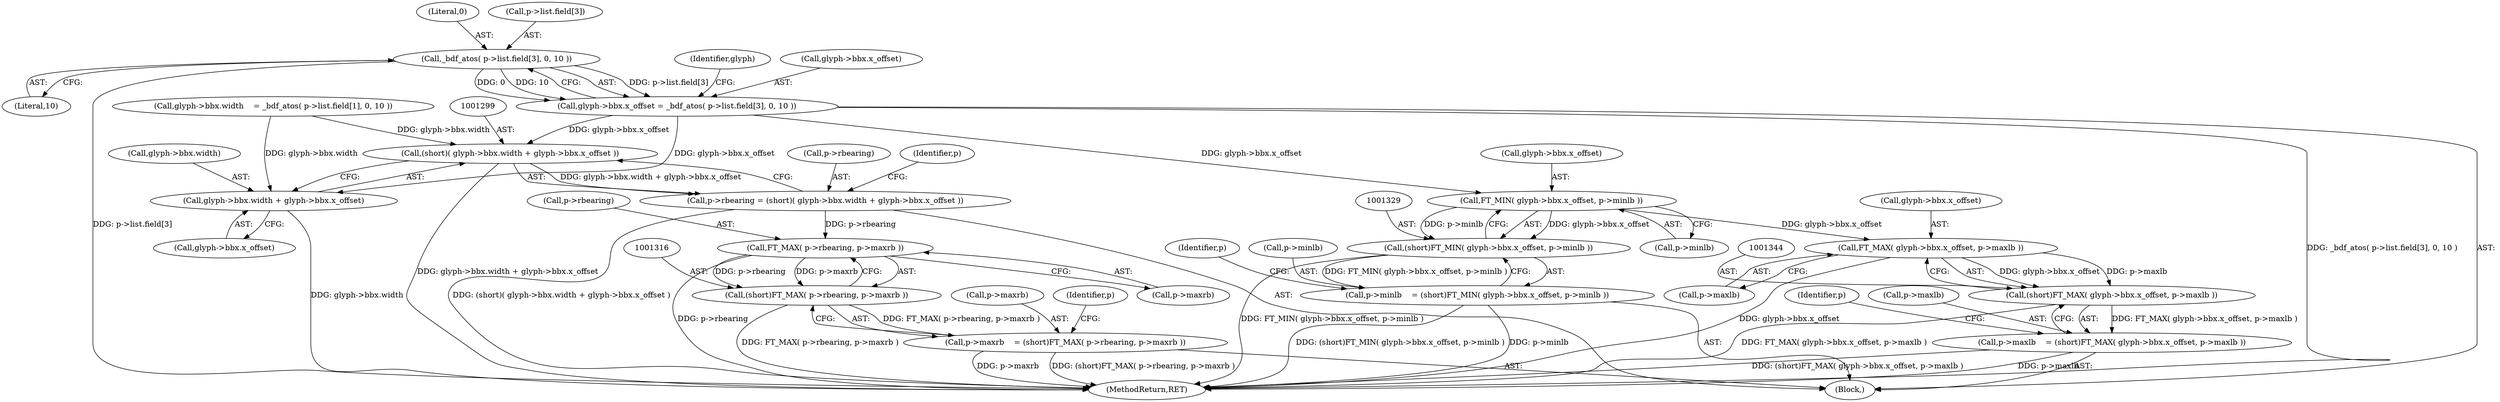 digraph "0_savannah_07bdb6e289c7954e2a533039dc93c1c136099d2d@array" {
"1001205" [label="(Call,_bdf_atos( p->list.field[3], 0, 10 ))"];
"1001199" [label="(Call,glyph->bbx.x_offset = _bdf_atos( p->list.field[3], 0, 10 ))"];
"1001298" [label="(Call,(short)( glyph->bbx.width + glyph->bbx.x_offset ))"];
"1001294" [label="(Call,p->rbearing = (short)( glyph->bbx.width + glyph->bbx.x_offset ))"];
"1001317" [label="(Call,FT_MAX( p->rbearing, p->maxrb ))"];
"1001315" [label="(Call,(short)FT_MAX( p->rbearing, p->maxrb ))"];
"1001311" [label="(Call,p->maxrb    = (short)FT_MAX( p->rbearing, p->maxrb ))"];
"1001300" [label="(Call,glyph->bbx.width + glyph->bbx.x_offset)"];
"1001330" [label="(Call,FT_MIN( glyph->bbx.x_offset, p->minlb ))"];
"1001328" [label="(Call,(short)FT_MIN( glyph->bbx.x_offset, p->minlb ))"];
"1001324" [label="(Call,p->minlb    = (short)FT_MIN( glyph->bbx.x_offset, p->minlb ))"];
"1001345" [label="(Call,FT_MAX( glyph->bbx.x_offset, p->maxlb ))"];
"1001343" [label="(Call,(short)FT_MAX( glyph->bbx.x_offset, p->maxlb ))"];
"1001339" [label="(Call,p->maxlb    = (short)FT_MAX( glyph->bbx.x_offset, p->maxlb ))"];
"1001315" [label="(Call,(short)FT_MAX( p->rbearing, p->maxrb ))"];
"1001301" [label="(Call,glyph->bbx.width)"];
"1001340" [label="(Call,p->maxlb)"];
"1001318" [label="(Call,p->rbearing)"];
"1001312" [label="(Call,p->maxrb)"];
"1001317" [label="(Call,FT_MAX( p->rbearing, p->maxrb ))"];
"1001311" [label="(Call,p->maxrb    = (short)FT_MAX( p->rbearing, p->maxrb ))"];
"1001326" [label="(Identifier,p)"];
"1001213" [label="(Literal,0)"];
"1001214" [label="(Literal,10)"];
"1001313" [label="(Identifier,p)"];
"1001206" [label="(Call,p->list.field[3])"];
"1001294" [label="(Call,p->rbearing = (short)( glyph->bbx.width + glyph->bbx.x_offset ))"];
"1001143" [label="(Block,)"];
"1001343" [label="(Call,(short)FT_MAX( glyph->bbx.x_offset, p->maxlb ))"];
"1001218" [label="(Identifier,glyph)"];
"1001351" [label="(Call,p->maxlb)"];
"1001358" [label="(Identifier,p)"];
"1001325" [label="(Call,p->minlb)"];
"1001205" [label="(Call,_bdf_atos( p->list.field[3], 0, 10 ))"];
"1001324" [label="(Call,p->minlb    = (short)FT_MIN( glyph->bbx.x_offset, p->minlb ))"];
"1001298" [label="(Call,(short)( glyph->bbx.width + glyph->bbx.x_offset ))"];
"1001306" [label="(Call,glyph->bbx.x_offset)"];
"1001341" [label="(Identifier,p)"];
"1001346" [label="(Call,glyph->bbx.x_offset)"];
"1001330" [label="(Call,FT_MIN( glyph->bbx.x_offset, p->minlb ))"];
"1001295" [label="(Call,p->rbearing)"];
"1001200" [label="(Call,glyph->bbx.x_offset)"];
"1001167" [label="(Call,glyph->bbx.width    = _bdf_atos( p->list.field[1], 0, 10 ))"];
"1001331" [label="(Call,glyph->bbx.x_offset)"];
"1001300" [label="(Call,glyph->bbx.width + glyph->bbx.x_offset)"];
"1001336" [label="(Call,p->minlb)"];
"1001328" [label="(Call,(short)FT_MIN( glyph->bbx.x_offset, p->minlb ))"];
"1001321" [label="(Call,p->maxrb)"];
"1001345" [label="(Call,FT_MAX( glyph->bbx.x_offset, p->maxlb ))"];
"1001568" [label="(MethodReturn,RET)"];
"1001339" [label="(Call,p->maxlb    = (short)FT_MAX( glyph->bbx.x_offset, p->maxlb ))"];
"1001199" [label="(Call,glyph->bbx.x_offset = _bdf_atos( p->list.field[3], 0, 10 ))"];
"1001205" -> "1001199"  [label="AST: "];
"1001205" -> "1001214"  [label="CFG: "];
"1001206" -> "1001205"  [label="AST: "];
"1001213" -> "1001205"  [label="AST: "];
"1001214" -> "1001205"  [label="AST: "];
"1001199" -> "1001205"  [label="CFG: "];
"1001205" -> "1001568"  [label="DDG: p->list.field[3]"];
"1001205" -> "1001199"  [label="DDG: p->list.field[3]"];
"1001205" -> "1001199"  [label="DDG: 0"];
"1001205" -> "1001199"  [label="DDG: 10"];
"1001199" -> "1001143"  [label="AST: "];
"1001200" -> "1001199"  [label="AST: "];
"1001218" -> "1001199"  [label="CFG: "];
"1001199" -> "1001568"  [label="DDG: _bdf_atos( p->list.field[3], 0, 10 )"];
"1001199" -> "1001298"  [label="DDG: glyph->bbx.x_offset"];
"1001199" -> "1001300"  [label="DDG: glyph->bbx.x_offset"];
"1001199" -> "1001330"  [label="DDG: glyph->bbx.x_offset"];
"1001298" -> "1001294"  [label="AST: "];
"1001298" -> "1001300"  [label="CFG: "];
"1001299" -> "1001298"  [label="AST: "];
"1001300" -> "1001298"  [label="AST: "];
"1001294" -> "1001298"  [label="CFG: "];
"1001298" -> "1001568"  [label="DDG: glyph->bbx.width + glyph->bbx.x_offset"];
"1001298" -> "1001294"  [label="DDG: glyph->bbx.width + glyph->bbx.x_offset"];
"1001167" -> "1001298"  [label="DDG: glyph->bbx.width"];
"1001294" -> "1001143"  [label="AST: "];
"1001295" -> "1001294"  [label="AST: "];
"1001313" -> "1001294"  [label="CFG: "];
"1001294" -> "1001568"  [label="DDG: (short)( glyph->bbx.width + glyph->bbx.x_offset )"];
"1001294" -> "1001317"  [label="DDG: p->rbearing"];
"1001317" -> "1001315"  [label="AST: "];
"1001317" -> "1001321"  [label="CFG: "];
"1001318" -> "1001317"  [label="AST: "];
"1001321" -> "1001317"  [label="AST: "];
"1001315" -> "1001317"  [label="CFG: "];
"1001317" -> "1001568"  [label="DDG: p->rbearing"];
"1001317" -> "1001315"  [label="DDG: p->rbearing"];
"1001317" -> "1001315"  [label="DDG: p->maxrb"];
"1001315" -> "1001311"  [label="AST: "];
"1001316" -> "1001315"  [label="AST: "];
"1001311" -> "1001315"  [label="CFG: "];
"1001315" -> "1001568"  [label="DDG: FT_MAX( p->rbearing, p->maxrb )"];
"1001315" -> "1001311"  [label="DDG: FT_MAX( p->rbearing, p->maxrb )"];
"1001311" -> "1001143"  [label="AST: "];
"1001312" -> "1001311"  [label="AST: "];
"1001326" -> "1001311"  [label="CFG: "];
"1001311" -> "1001568"  [label="DDG: p->maxrb"];
"1001311" -> "1001568"  [label="DDG: (short)FT_MAX( p->rbearing, p->maxrb )"];
"1001300" -> "1001306"  [label="CFG: "];
"1001301" -> "1001300"  [label="AST: "];
"1001306" -> "1001300"  [label="AST: "];
"1001300" -> "1001568"  [label="DDG: glyph->bbx.width"];
"1001167" -> "1001300"  [label="DDG: glyph->bbx.width"];
"1001330" -> "1001328"  [label="AST: "];
"1001330" -> "1001336"  [label="CFG: "];
"1001331" -> "1001330"  [label="AST: "];
"1001336" -> "1001330"  [label="AST: "];
"1001328" -> "1001330"  [label="CFG: "];
"1001330" -> "1001328"  [label="DDG: glyph->bbx.x_offset"];
"1001330" -> "1001328"  [label="DDG: p->minlb"];
"1001330" -> "1001345"  [label="DDG: glyph->bbx.x_offset"];
"1001328" -> "1001324"  [label="AST: "];
"1001329" -> "1001328"  [label="AST: "];
"1001324" -> "1001328"  [label="CFG: "];
"1001328" -> "1001568"  [label="DDG: FT_MIN( glyph->bbx.x_offset, p->minlb )"];
"1001328" -> "1001324"  [label="DDG: FT_MIN( glyph->bbx.x_offset, p->minlb )"];
"1001324" -> "1001143"  [label="AST: "];
"1001325" -> "1001324"  [label="AST: "];
"1001341" -> "1001324"  [label="CFG: "];
"1001324" -> "1001568"  [label="DDG: (short)FT_MIN( glyph->bbx.x_offset, p->minlb )"];
"1001324" -> "1001568"  [label="DDG: p->minlb"];
"1001345" -> "1001343"  [label="AST: "];
"1001345" -> "1001351"  [label="CFG: "];
"1001346" -> "1001345"  [label="AST: "];
"1001351" -> "1001345"  [label="AST: "];
"1001343" -> "1001345"  [label="CFG: "];
"1001345" -> "1001568"  [label="DDG: glyph->bbx.x_offset"];
"1001345" -> "1001343"  [label="DDG: glyph->bbx.x_offset"];
"1001345" -> "1001343"  [label="DDG: p->maxlb"];
"1001343" -> "1001339"  [label="AST: "];
"1001344" -> "1001343"  [label="AST: "];
"1001339" -> "1001343"  [label="CFG: "];
"1001343" -> "1001568"  [label="DDG: FT_MAX( glyph->bbx.x_offset, p->maxlb )"];
"1001343" -> "1001339"  [label="DDG: FT_MAX( glyph->bbx.x_offset, p->maxlb )"];
"1001339" -> "1001143"  [label="AST: "];
"1001340" -> "1001339"  [label="AST: "];
"1001358" -> "1001339"  [label="CFG: "];
"1001339" -> "1001568"  [label="DDG: (short)FT_MAX( glyph->bbx.x_offset, p->maxlb )"];
"1001339" -> "1001568"  [label="DDG: p->maxlb"];
}
